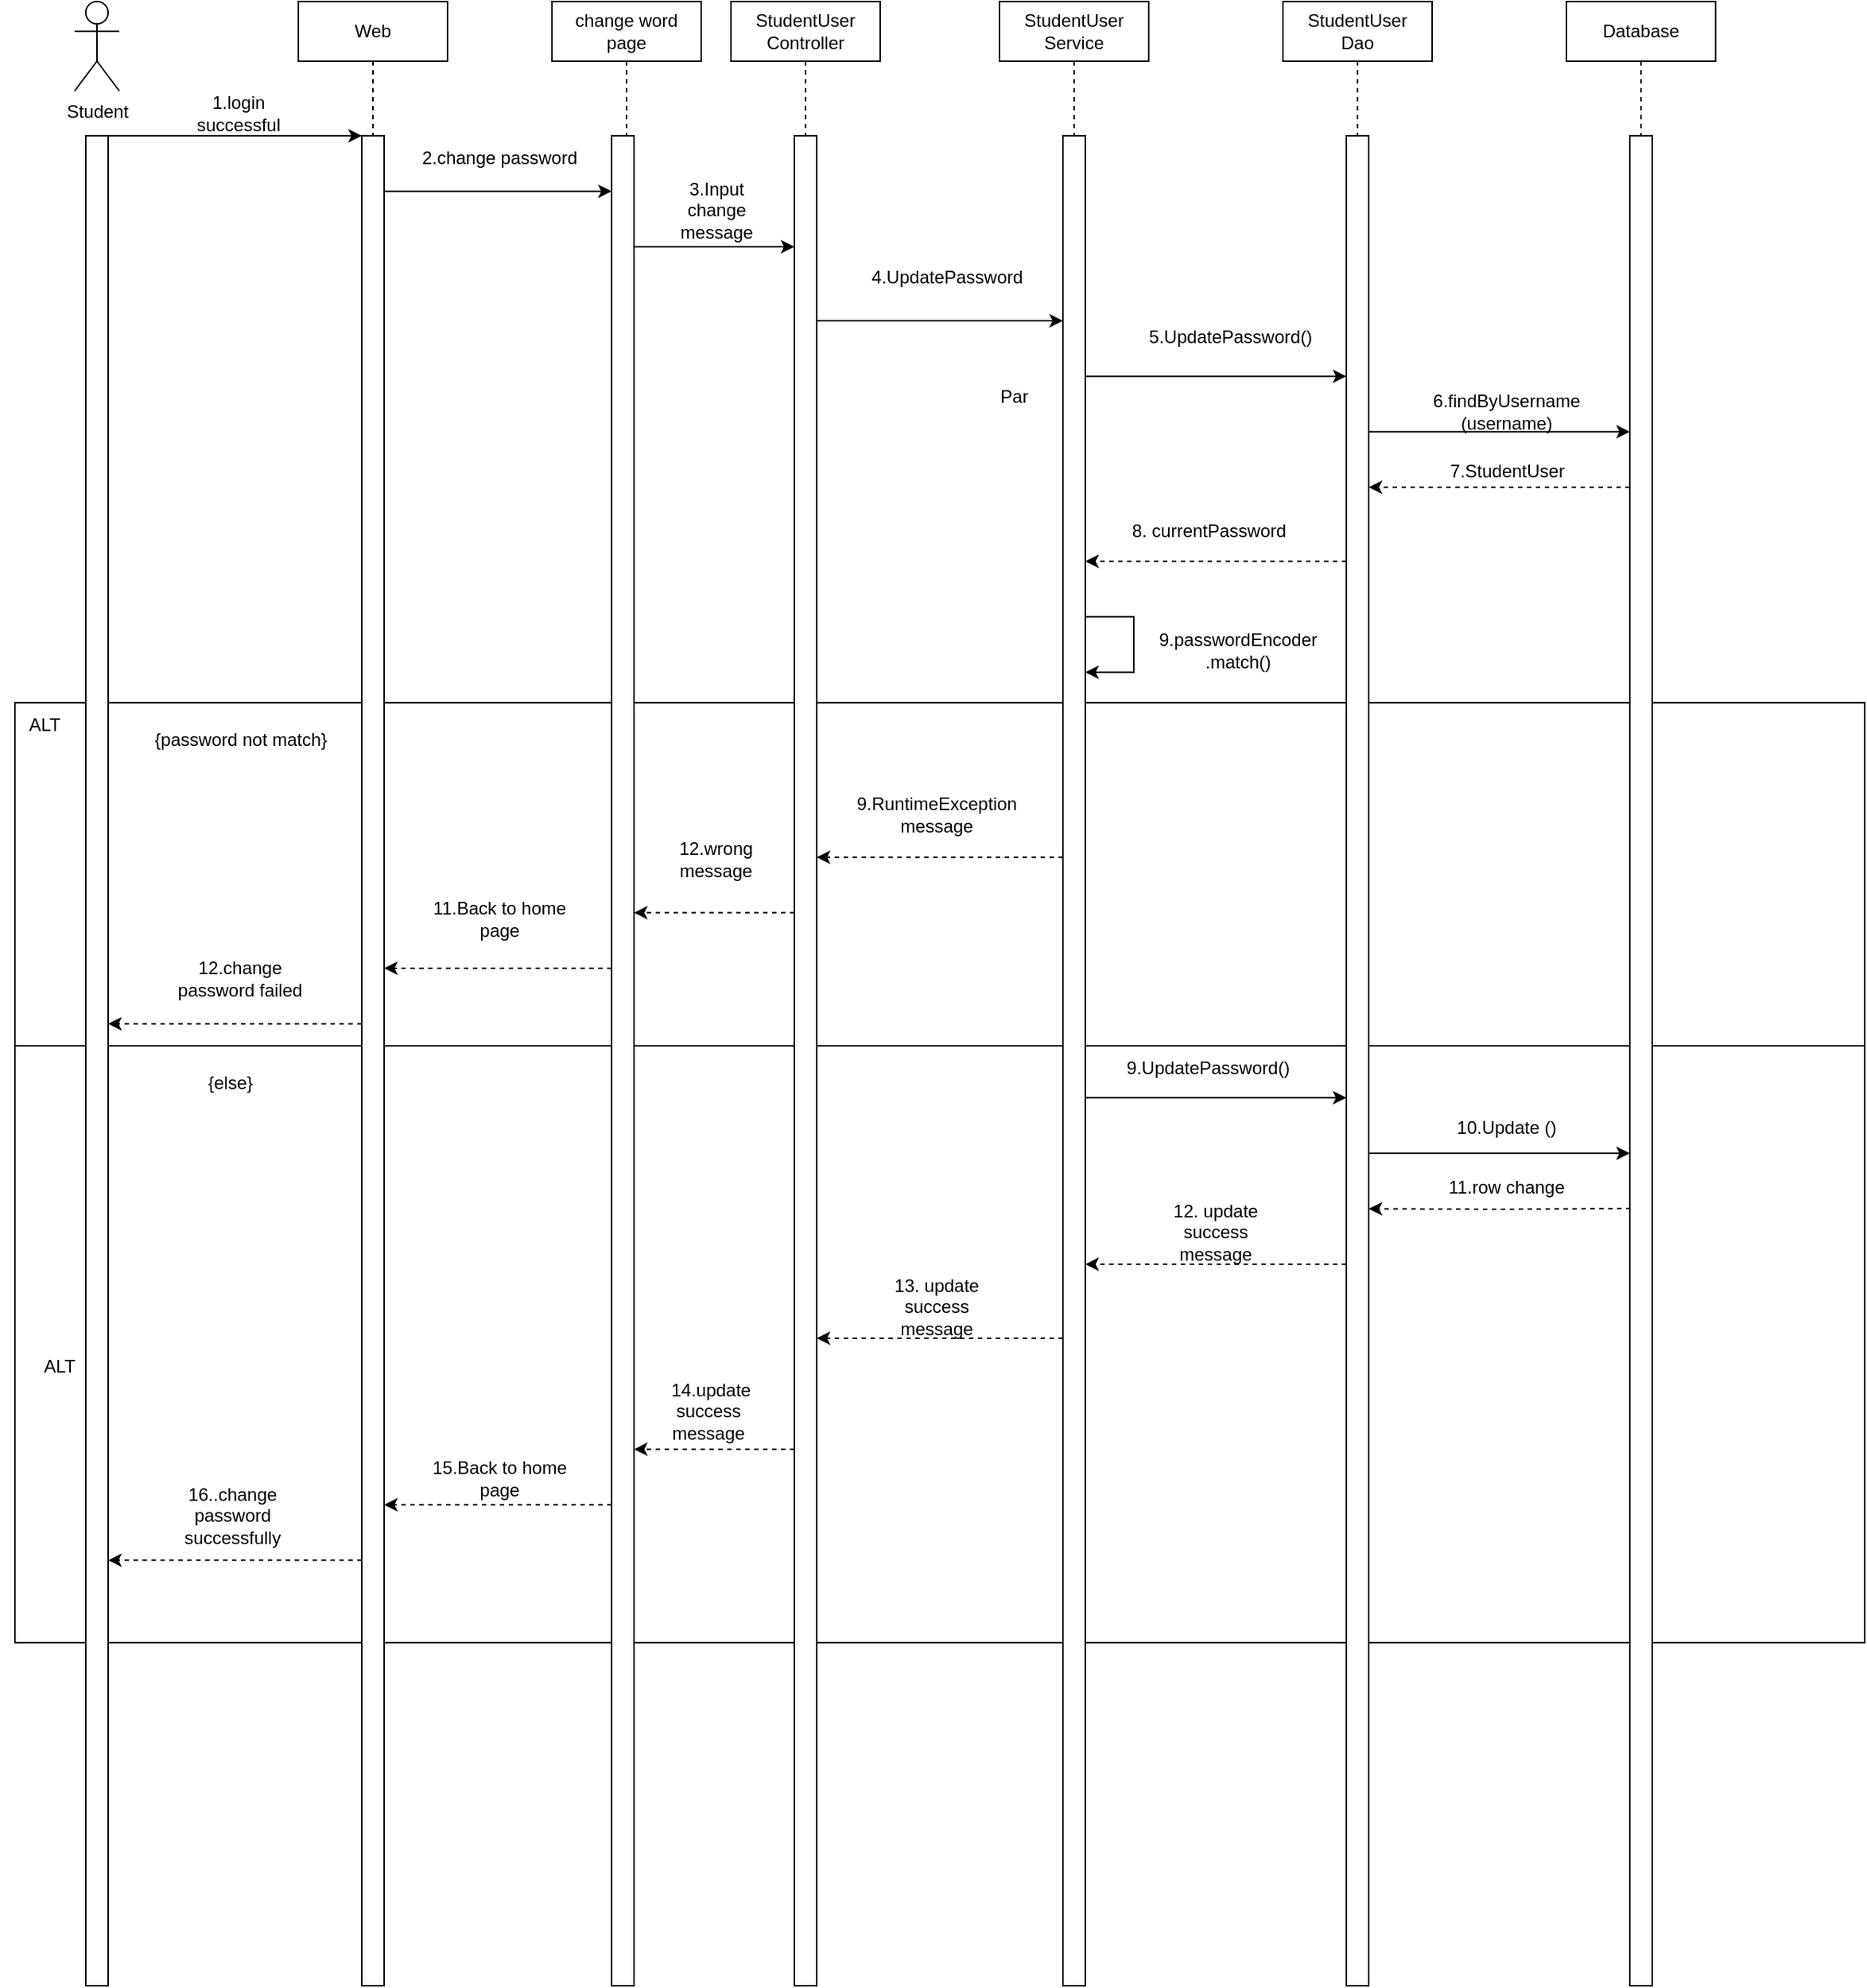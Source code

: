 <mxfile version="21.3.8" type="github">
  <diagram name="Page-1" id="2YBvvXClWsGukQMizWep">
    <mxGraphModel dx="2284" dy="715" grid="1" gridSize="10" guides="1" tooltips="1" connect="1" arrows="1" fold="1" page="1" pageScale="1" pageWidth="850" pageHeight="1100" math="0" shadow="0">
      <root>
        <mxCell id="0" />
        <mxCell id="1" parent="0" />
        <mxCell id="VWIVNXtLc2JzitBILpdr-26" value="" style="rounded=0;whiteSpace=wrap;html=1;" parent="1" vertex="1">
          <mxGeometry x="-440" y="740" width="1240" height="400" as="geometry" />
        </mxCell>
        <mxCell id="VWIVNXtLc2JzitBILpdr-18" value="" style="rounded=0;whiteSpace=wrap;html=1;" parent="1" vertex="1">
          <mxGeometry x="-440" y="510" width="1240" height="230" as="geometry" />
        </mxCell>
        <mxCell id="aM9ryv3xv72pqoxQDRHE-1" value="StudentUser&lt;br&gt;Controller" style="shape=umlLifeline;perimeter=lifelinePerimeter;whiteSpace=wrap;html=1;container=0;dropTarget=0;collapsible=0;recursiveResize=0;outlineConnect=0;portConstraint=eastwest;newEdgeStyle={&quot;edgeStyle&quot;:&quot;elbowEdgeStyle&quot;,&quot;elbow&quot;:&quot;vertical&quot;,&quot;curved&quot;:0,&quot;rounded&quot;:0};size=40;" parent="1" vertex="1">
          <mxGeometry x="40" y="40" width="100" height="550" as="geometry" />
        </mxCell>
        <mxCell id="aM9ryv3xv72pqoxQDRHE-5" value="StudentUser&lt;br&gt;Service" style="shape=umlLifeline;perimeter=lifelinePerimeter;whiteSpace=wrap;html=1;container=0;dropTarget=0;collapsible=0;recursiveResize=0;outlineConnect=0;portConstraint=eastwest;newEdgeStyle={&quot;edgeStyle&quot;:&quot;elbowEdgeStyle&quot;,&quot;elbow&quot;:&quot;vertical&quot;,&quot;curved&quot;:0,&quot;rounded&quot;:0};" parent="1" vertex="1">
          <mxGeometry x="220" y="40" width="100" height="540" as="geometry" />
        </mxCell>
        <mxCell id="Eow9V9qrAzXgovBorhqP-1" value="StudentUser&lt;br&gt;Dao" style="shape=umlLifeline;perimeter=lifelinePerimeter;whiteSpace=wrap;html=1;container=0;dropTarget=0;collapsible=0;recursiveResize=0;outlineConnect=0;portConstraint=eastwest;newEdgeStyle={&quot;edgeStyle&quot;:&quot;elbowEdgeStyle&quot;,&quot;elbow&quot;:&quot;vertical&quot;,&quot;curved&quot;:0,&quot;rounded&quot;:0};" parent="1" vertex="1">
          <mxGeometry x="410" y="40" width="100" height="870" as="geometry" />
        </mxCell>
        <mxCell id="Eow9V9qrAzXgovBorhqP-3" value="Database" style="shape=umlLifeline;perimeter=lifelinePerimeter;whiteSpace=wrap;html=1;container=0;dropTarget=0;collapsible=0;recursiveResize=0;outlineConnect=0;portConstraint=eastwest;newEdgeStyle={&quot;edgeStyle&quot;:&quot;elbowEdgeStyle&quot;,&quot;elbow&quot;:&quot;vertical&quot;,&quot;curved&quot;:0,&quot;rounded&quot;:0};" parent="1" vertex="1">
          <mxGeometry x="600" y="40" width="100" height="860" as="geometry" />
        </mxCell>
        <mxCell id="Eow9V9qrAzXgovBorhqP-5" value="Student" style="shape=umlActor;verticalLabelPosition=bottom;verticalAlign=top;html=1;outlineConnect=0;" parent="1" vertex="1">
          <mxGeometry x="-400" y="40" width="30" height="60" as="geometry" />
        </mxCell>
        <mxCell id="Eow9V9qrAzXgovBorhqP-17" value="1.login successful" style="text;html=1;strokeColor=none;fillColor=none;align=center;verticalAlign=middle;whiteSpace=wrap;rounded=0;" parent="1" vertex="1">
          <mxGeometry x="-320" y="100" width="60" height="30" as="geometry" />
        </mxCell>
        <mxCell id="Eow9V9qrAzXgovBorhqP-18" value="change word page" style="shape=umlLifeline;perimeter=lifelinePerimeter;whiteSpace=wrap;html=1;container=0;dropTarget=0;collapsible=0;recursiveResize=0;outlineConnect=0;portConstraint=eastwest;newEdgeStyle={&quot;edgeStyle&quot;:&quot;elbowEdgeStyle&quot;,&quot;elbow&quot;:&quot;vertical&quot;,&quot;curved&quot;:0,&quot;rounded&quot;:0};size=40;" parent="1" vertex="1">
          <mxGeometry x="-80" y="40" width="100" height="550" as="geometry" />
        </mxCell>
        <mxCell id="Eow9V9qrAzXgovBorhqP-19" value="Web" style="shape=umlLifeline;perimeter=lifelinePerimeter;whiteSpace=wrap;html=1;container=0;dropTarget=0;collapsible=0;recursiveResize=0;outlineConnect=0;portConstraint=eastwest;newEdgeStyle={&quot;edgeStyle&quot;:&quot;elbowEdgeStyle&quot;,&quot;elbow&quot;:&quot;vertical&quot;,&quot;curved&quot;:0,&quot;rounded&quot;:0};size=40;" parent="1" vertex="1">
          <mxGeometry x="-250" y="40" width="100" height="550" as="geometry" />
        </mxCell>
        <mxCell id="Eow9V9qrAzXgovBorhqP-30" value="2.change password" style="text;html=1;strokeColor=none;fillColor=none;align=center;verticalAlign=middle;whiteSpace=wrap;rounded=0;" parent="1" vertex="1">
          <mxGeometry x="-180" y="110" width="130" height="70" as="geometry" />
        </mxCell>
        <mxCell id="Eow9V9qrAzXgovBorhqP-49" value="3.Input&lt;br&gt;change&lt;br&gt;message" style="text;html=1;align=center;verticalAlign=middle;resizable=0;points=[];autosize=1;strokeColor=none;fillColor=none;" parent="1" vertex="1">
          <mxGeometry x="-5" y="150" width="70" height="60" as="geometry" />
        </mxCell>
        <mxCell id="Eow9V9qrAzXgovBorhqP-51" value="4.UpdatePassword" style="text;html=1;strokeColor=none;fillColor=none;align=center;verticalAlign=middle;whiteSpace=wrap;rounded=0;" parent="1" vertex="1">
          <mxGeometry x="120" y="210" width="130" height="30" as="geometry" />
        </mxCell>
        <mxCell id="Eow9V9qrAzXgovBorhqP-61" value="7.StudentUser" style="text;html=1;align=center;verticalAlign=middle;resizable=0;points=[];autosize=1;strokeColor=none;fillColor=none;" parent="1" vertex="1">
          <mxGeometry x="510" y="340" width="100" height="30" as="geometry" />
        </mxCell>
        <mxCell id="Eow9V9qrAzXgovBorhqP-79" value="&lt;span style=&quot;orphans: 2; text-align: center; text-indent: 0px; widows: 2; text-decoration-thickness: initial; text-decoration-style: initial; text-decoration-color: initial; float: none; display: inline !important;&quot;&gt;9.RuntimeException&lt;/span&gt;&lt;br style=&quot;border-color: rgb(0, 0, 0); orphans: 2; text-align: center; text-indent: 0px; widows: 2; text-decoration-thickness: initial; text-decoration-style: initial; text-decoration-color: initial;&quot;&gt;&lt;span style=&quot;orphans: 2; text-align: center; text-indent: 0px; widows: 2; text-decoration-thickness: initial; text-decoration-style: initial; text-decoration-color: initial; float: none; display: inline !important;&quot;&gt;message&lt;/span&gt;" style="text;html=1;strokeColor=none;fillColor=none;align=center;verticalAlign=middle;whiteSpace=wrap;rounded=0;" parent="1" vertex="1">
          <mxGeometry x="147.5" y="570" width="60" height="30" as="geometry" />
        </mxCell>
        <mxCell id="Eow9V9qrAzXgovBorhqP-81" value="11.Back to home page" style="text;html=1;strokeColor=none;fillColor=none;align=center;verticalAlign=middle;whiteSpace=wrap;rounded=0;" parent="1" vertex="1">
          <mxGeometry x="-170" y="640" width="110" height="30" as="geometry" />
        </mxCell>
        <mxCell id="Eow9V9qrAzXgovBorhqP-108" style="edgeStyle=orthogonalEdgeStyle;rounded=0;orthogonalLoop=1;jettySize=auto;html=1;exitX=1;exitY=0.03;exitDx=0;exitDy=0;exitPerimeter=0;entryX=0;entryY=0.03;entryDx=0;entryDy=0;entryPerimeter=0;" parent="1" source="Eow9V9qrAzXgovBorhqP-92" target="Eow9V9qrAzXgovBorhqP-93" edge="1">
          <mxGeometry relative="1" as="geometry" />
        </mxCell>
        <mxCell id="VWIVNXtLc2JzitBILpdr-39" style="edgeStyle=orthogonalEdgeStyle;rounded=0;orthogonalLoop=1;jettySize=auto;html=1;exitX=0;exitY=0.77;exitDx=0;exitDy=0;exitPerimeter=0;entryX=1;entryY=0.77;entryDx=0;entryDy=0;entryPerimeter=0;dashed=1;" parent="1" source="Eow9V9qrAzXgovBorhqP-92" target="Eow9V9qrAzXgovBorhqP-98" edge="1">
          <mxGeometry relative="1" as="geometry" />
        </mxCell>
        <mxCell id="vDmHu0oKjdfktITi1YO7-8" style="edgeStyle=orthogonalEdgeStyle;rounded=0;orthogonalLoop=1;jettySize=auto;html=1;exitX=0;exitY=0.48;exitDx=0;exitDy=0;exitPerimeter=0;entryX=1;entryY=0.48;entryDx=0;entryDy=0;entryPerimeter=0;dashed=1;" parent="1" source="Eow9V9qrAzXgovBorhqP-92" target="Eow9V9qrAzXgovBorhqP-98" edge="1">
          <mxGeometry relative="1" as="geometry" />
        </mxCell>
        <mxCell id="Eow9V9qrAzXgovBorhqP-92" value="" style="rounded=0;whiteSpace=wrap;html=1;points=[[0,0,0,0,0],[0,0.03,0,0,0],[0,0.06,0,0,0],[0,0.1,0,0,0],[0,0.13,0,0,0],[0,0.16,0,0,0],[0,0.19,0,0,0],[0,0.23,0,0,0],[0,0.25,0,0,0],[0,0.26,0,0,0],[0,0.29,0,0,0],[0,0.32,0,0,0],[0,0.35,0,0,0],[0,0.39,0,0,0],[0,0.42,0,0,0],[0,0.45,0,0,0],[0,0.48,0,0,0],[0,0.5,0,0,0],[0,0.52,0,0,0],[0,0.55,0,0,0],[0,0.58,0,0,0],[0,0.61,0,0,0],[0,0.65,0,0,0],[0,0.68,0,0,0],[0,0.71,0,0,0],[0,0.74,0,0,0],[0,0.75,0,0,0],[0,0.77,0,0,0],[0,0.81,0,0,0],[0,0.84,0,0,0],[0,0.87,0,0,0],[0,0.9,0,0,0],[0,0.94,0,0,0],[0,0.97,0,0,0],[0,1,0,0,0],[0.25,0,0,0,0],[0.25,1,0,0,0],[0.5,0,0,0,0],[0.5,1,0,0,0],[0.75,0,0,0,0],[0.75,1,0,0,0],[1,0,0,0,0],[1,0.03,0,0,0],[1,0.06,0,0,0],[1,0.1,0,0,0],[1,0.13,0,0,0],[1,0.16,0,0,0],[1,0.19,0,0,0],[1,0.23,0,0,0],[1,0.25,0,0,0],[1,0.26,0,0,0],[1,0.29,0,0,0],[1,0.32,0,0,0],[1,0.35,0,0,0],[1,0.39,0,0,0],[1,0.42,0,0,0],[1,0.45,0,0,0],[1,0.48,0,0,0],[1,0.5,0,0,0],[1,0.52,0,0,0],[1,0.55,0,0,0],[1,0.58,0,0,0],[1,0.61,0,0,0],[1,0.65,0,0,0],[1,0.68,0,0,0],[1,0.71,0,0,0],[1,0.74,0,0,0],[1,0.75,0,0,0],[1,0.77,0,0,0],[1,0.81,0,0,0],[1,0.84,0,0,0],[1,0.87,0,0,0],[1,0.9,0,0,0],[1,0.94,0,0,0],[1,0.97,0,0,0],[1,1,0,0,0]];" parent="1" vertex="1">
          <mxGeometry x="-207.5" y="130" width="15" height="1240" as="geometry" />
        </mxCell>
        <mxCell id="Eow9V9qrAzXgovBorhqP-109" style="edgeStyle=orthogonalEdgeStyle;rounded=0;orthogonalLoop=1;jettySize=auto;html=1;exitX=1;exitY=0.06;exitDx=0;exitDy=0;exitPerimeter=0;entryX=0;entryY=0.06;entryDx=0;entryDy=0;entryPerimeter=0;" parent="1" source="Eow9V9qrAzXgovBorhqP-93" target="Eow9V9qrAzXgovBorhqP-99" edge="1">
          <mxGeometry relative="1" as="geometry" />
        </mxCell>
        <mxCell id="Eow9V9qrAzXgovBorhqP-98" value="" style="rounded=0;whiteSpace=wrap;html=1;points=[[0,0,0,0,0],[0,0.03,0,0,0],[0,0.06,0,0,0],[0,0.1,0,0,0],[0,0.13,0,0,0],[0,0.16,0,0,0],[0,0.19,0,0,0],[0,0.23,0,0,0],[0,0.25,0,0,0],[0,0.26,0,0,0],[0,0.29,0,0,0],[0,0.32,0,0,0],[0,0.35,0,0,0],[0,0.39,0,0,0],[0,0.42,0,0,0],[0,0.45,0,0,0],[0,0.48,0,0,0],[0,0.5,0,0,0],[0,0.52,0,0,0],[0,0.55,0,0,0],[0,0.58,0,0,0],[0,0.61,0,0,0],[0,0.65,0,0,0],[0,0.68,0,0,0],[0,0.71,0,0,0],[0,0.74,0,0,0],[0,0.75,0,0,0],[0,0.77,0,0,0],[0,0.81,0,0,0],[0,0.84,0,0,0],[0,0.87,0,0,0],[0,0.9,0,0,0],[0,0.94,0,0,0],[0,0.97,0,0,0],[0,1,0,0,0],[0.25,0,0,0,0],[0.25,1,0,0,0],[0.5,0,0,0,0],[0.5,1,0,0,0],[0.75,0,0,0,0],[0.75,1,0,0,0],[1,0,0,0,0],[1,0.03,0,0,0],[1,0.06,0,0,0],[1,0.1,0,0,0],[1,0.13,0,0,0],[1,0.16,0,0,0],[1,0.19,0,0,0],[1,0.23,0,0,0],[1,0.25,0,0,0],[1,0.26,0,0,0],[1,0.29,0,0,0],[1,0.32,0,0,0],[1,0.35,0,0,0],[1,0.39,0,0,0],[1,0.42,0,0,0],[1,0.45,0,0,0],[1,0.48,0,0,0],[1,0.5,0,0,0],[1,0.52,0,0,0],[1,0.55,0,0,0],[1,0.58,0,0,0],[1,0.61,0,0,0],[1,0.65,0,0,0],[1,0.68,0,0,0],[1,0.71,0,0,0],[1,0.74,0,0,0],[1,0.75,0,0,0],[1,0.77,0,0,0],[1,0.81,0,0,0],[1,0.84,0,0,0],[1,0.87,0,0,0],[1,0.9,0,0,0],[1,0.94,0,0,0],[1,0.97,0,0,0],[1,1,0,0,0]];" parent="1" vertex="1">
          <mxGeometry x="-392.5" y="130" width="15" height="1240" as="geometry" />
        </mxCell>
        <mxCell id="VWIVNXtLc2JzitBILpdr-38" style="edgeStyle=orthogonalEdgeStyle;rounded=0;orthogonalLoop=1;jettySize=auto;html=1;exitX=0;exitY=0.74;exitDx=0;exitDy=0;exitPerimeter=0;entryX=1;entryY=0.74;entryDx=0;entryDy=0;entryPerimeter=0;dashed=1;" parent="1" source="Eow9V9qrAzXgovBorhqP-93" target="Eow9V9qrAzXgovBorhqP-92" edge="1">
          <mxGeometry relative="1" as="geometry" />
        </mxCell>
        <mxCell id="vDmHu0oKjdfktITi1YO7-7" style="edgeStyle=orthogonalEdgeStyle;rounded=0;orthogonalLoop=1;jettySize=auto;html=1;exitX=0;exitY=0.45;exitDx=0;exitDy=0;exitPerimeter=0;entryX=1;entryY=0.45;entryDx=0;entryDy=0;entryPerimeter=0;dashed=1;" parent="1" source="Eow9V9qrAzXgovBorhqP-93" target="Eow9V9qrAzXgovBorhqP-92" edge="1">
          <mxGeometry relative="1" as="geometry" />
        </mxCell>
        <mxCell id="Eow9V9qrAzXgovBorhqP-93" value="" style="rounded=0;whiteSpace=wrap;html=1;points=[[0,0,0,0,0],[0,0.03,0,0,0],[0,0.06,0,0,0],[0,0.1,0,0,0],[0,0.13,0,0,0],[0,0.16,0,0,0],[0,0.19,0,0,0],[0,0.23,0,0,0],[0,0.25,0,0,0],[0,0.26,0,0,0],[0,0.29,0,0,0],[0,0.32,0,0,0],[0,0.35,0,0,0],[0,0.39,0,0,0],[0,0.42,0,0,0],[0,0.45,0,0,0],[0,0.48,0,0,0],[0,0.5,0,0,0],[0,0.52,0,0,0],[0,0.55,0,0,0],[0,0.58,0,0,0],[0,0.61,0,0,0],[0,0.65,0,0,0],[0,0.68,0,0,0],[0,0.71,0,0,0],[0,0.74,0,0,0],[0,0.75,0,0,0],[0,0.77,0,0,0],[0,0.81,0,0,0],[0,0.84,0,0,0],[0,0.87,0,0,0],[0,0.9,0,0,0],[0,0.94,0,0,0],[0,0.97,0,0,0],[0,1,0,0,0],[0.25,0,0,0,0],[0.25,1,0,0,0],[0.5,0,0,0,0],[0.5,1,0,0,0],[0.75,0,0,0,0],[0.75,1,0,0,0],[1,0,0,0,0],[1,0.03,0,0,0],[1,0.06,0,0,0],[1,0.1,0,0,0],[1,0.13,0,0,0],[1,0.16,0,0,0],[1,0.19,0,0,0],[1,0.23,0,0,0],[1,0.25,0,0,0],[1,0.26,0,0,0],[1,0.29,0,0,0],[1,0.32,0,0,0],[1,0.35,0,0,0],[1,0.39,0,0,0],[1,0.42,0,0,0],[1,0.45,0,0,0],[1,0.48,0,0,0],[1,0.5,0,0,0],[1,0.52,0,0,0],[1,0.55,0,0,0],[1,0.58,0,0,0],[1,0.61,0,0,0],[1,0.65,0,0,0],[1,0.68,0,0,0],[1,0.71,0,0,0],[1,0.74,0,0,0],[1,0.75,0,0,0],[1,0.77,0,0,0],[1,0.81,0,0,0],[1,0.84,0,0,0],[1,0.87,0,0,0],[1,0.9,0,0,0],[1,0.94,0,0,0],[1,0.97,0,0,0],[1,1,0,0,0]];" parent="1" vertex="1">
          <mxGeometry x="-40" y="130" width="15" height="1240" as="geometry" />
        </mxCell>
        <mxCell id="Eow9V9qrAzXgovBorhqP-107" style="edgeStyle=orthogonalEdgeStyle;rounded=0;orthogonalLoop=1;jettySize=auto;html=1;exitX=1;exitY=0;exitDx=0;exitDy=0;entryX=0;entryY=0;entryDx=0;entryDy=0;entryPerimeter=0;" parent="1" source="Eow9V9qrAzXgovBorhqP-98" target="Eow9V9qrAzXgovBorhqP-92" edge="1">
          <mxGeometry relative="1" as="geometry">
            <Array as="points">
              <mxPoint x="-230" y="130" />
              <mxPoint x="-230" y="130" />
            </Array>
          </mxGeometry>
        </mxCell>
        <mxCell id="Eow9V9qrAzXgovBorhqP-110" style="edgeStyle=orthogonalEdgeStyle;rounded=0;orthogonalLoop=1;jettySize=auto;html=1;exitX=1;exitY=0.1;exitDx=0;exitDy=0;exitPerimeter=0;entryX=0;entryY=0.1;entryDx=0;entryDy=0;entryPerimeter=0;" parent="1" source="Eow9V9qrAzXgovBorhqP-99" target="Eow9V9qrAzXgovBorhqP-100" edge="1">
          <mxGeometry relative="1" as="geometry" />
        </mxCell>
        <mxCell id="VWIVNXtLc2JzitBILpdr-37" style="edgeStyle=orthogonalEdgeStyle;rounded=0;orthogonalLoop=1;jettySize=auto;html=1;exitX=0;exitY=0.71;exitDx=0;exitDy=0;exitPerimeter=0;entryX=1;entryY=0.71;entryDx=0;entryDy=0;entryPerimeter=0;dashed=1;" parent="1" source="Eow9V9qrAzXgovBorhqP-99" target="Eow9V9qrAzXgovBorhqP-93" edge="1">
          <mxGeometry relative="1" as="geometry" />
        </mxCell>
        <mxCell id="vDmHu0oKjdfktITi1YO7-6" style="edgeStyle=orthogonalEdgeStyle;rounded=0;orthogonalLoop=1;jettySize=auto;html=1;exitX=0;exitY=0.42;exitDx=0;exitDy=0;exitPerimeter=0;entryX=1;entryY=0.42;entryDx=0;entryDy=0;entryPerimeter=0;dashed=1;" parent="1" source="Eow9V9qrAzXgovBorhqP-99" target="Eow9V9qrAzXgovBorhqP-93" edge="1">
          <mxGeometry relative="1" as="geometry" />
        </mxCell>
        <mxCell id="Eow9V9qrAzXgovBorhqP-99" value="" style="rounded=0;whiteSpace=wrap;html=1;points=[[0,0,0,0,0],[0,0.03,0,0,0],[0,0.06,0,0,0],[0,0.1,0,0,0],[0,0.13,0,0,0],[0,0.16,0,0,0],[0,0.19,0,0,0],[0,0.23,0,0,0],[0,0.25,0,0,0],[0,0.26,0,0,0],[0,0.29,0,0,0],[0,0.32,0,0,0],[0,0.35,0,0,0],[0,0.39,0,0,0],[0,0.42,0,0,0],[0,0.45,0,0,0],[0,0.48,0,0,0],[0,0.5,0,0,0],[0,0.52,0,0,0],[0,0.55,0,0,0],[0,0.58,0,0,0],[0,0.61,0,0,0],[0,0.65,0,0,0],[0,0.68,0,0,0],[0,0.71,0,0,0],[0,0.74,0,0,0],[0,0.75,0,0,0],[0,0.77,0,0,0],[0,0.81,0,0,0],[0,0.84,0,0,0],[0,0.87,0,0,0],[0,0.9,0,0,0],[0,0.94,0,0,0],[0,0.97,0,0,0],[0,1,0,0,0],[0.25,0,0,0,0],[0.25,1,0,0,0],[0.5,0,0,0,0],[0.5,1,0,0,0],[0.75,0,0,0,0],[0.75,1,0,0,0],[1,0,0,0,0],[1,0.03,0,0,0],[1,0.06,0,0,0],[1,0.1,0,0,0],[1,0.13,0,0,0],[1,0.16,0,0,0],[1,0.19,0,0,0],[1,0.23,0,0,0],[1,0.25,0,0,0],[1,0.26,0,0,0],[1,0.29,0,0,0],[1,0.32,0,0,0],[1,0.35,0,0,0],[1,0.39,0,0,0],[1,0.42,0,0,0],[1,0.45,0,0,0],[1,0.48,0,0,0],[1,0.5,0,0,0],[1,0.52,0,0,0],[1,0.55,0,0,0],[1,0.58,0,0,0],[1,0.61,0,0,0],[1,0.65,0,0,0],[1,0.68,0,0,0],[1,0.71,0,0,0],[1,0.74,0,0,0],[1,0.75,0,0,0],[1,0.77,0,0,0],[1,0.81,0,0,0],[1,0.84,0,0,0],[1,0.87,0,0,0],[1,0.9,0,0,0],[1,0.94,0,0,0],[1,0.97,0,0,0],[1,1,0,0,0]];" parent="1" vertex="1">
          <mxGeometry x="82.5" y="130" width="15" height="1240" as="geometry" />
        </mxCell>
        <mxCell id="vDmHu0oKjdfktITi1YO7-4" style="edgeStyle=orthogonalEdgeStyle;rounded=0;orthogonalLoop=1;jettySize=auto;html=1;exitX=0;exitY=0.39;exitDx=0;exitDy=0;exitPerimeter=0;entryX=1;entryY=0.39;entryDx=0;entryDy=0;entryPerimeter=0;dashed=1;" parent="1" source="Eow9V9qrAzXgovBorhqP-100" target="Eow9V9qrAzXgovBorhqP-99" edge="1">
          <mxGeometry relative="1" as="geometry" />
        </mxCell>
        <mxCell id="vDmHu0oKjdfktITi1YO7-10" style="edgeStyle=orthogonalEdgeStyle;rounded=0;orthogonalLoop=1;jettySize=auto;html=1;exitX=1;exitY=0.52;exitDx=0;exitDy=0;exitPerimeter=0;entryX=0;entryY=0.52;entryDx=0;entryDy=0;entryPerimeter=0;" parent="1" source="Eow9V9qrAzXgovBorhqP-100" target="Eow9V9qrAzXgovBorhqP-101" edge="1">
          <mxGeometry relative="1" as="geometry" />
        </mxCell>
        <mxCell id="vDmHu0oKjdfktITi1YO7-15" style="edgeStyle=orthogonalEdgeStyle;rounded=0;orthogonalLoop=1;jettySize=auto;html=1;exitX=1;exitY=0.13;exitDx=0;exitDy=0;exitPerimeter=0;entryX=0;entryY=0.13;entryDx=0;entryDy=0;entryPerimeter=0;" parent="1" source="Eow9V9qrAzXgovBorhqP-100" target="Eow9V9qrAzXgovBorhqP-101" edge="1">
          <mxGeometry relative="1" as="geometry" />
        </mxCell>
        <mxCell id="vDmHu0oKjdfktITi1YO7-20" style="edgeStyle=orthogonalEdgeStyle;rounded=0;orthogonalLoop=1;jettySize=auto;html=1;exitX=0;exitY=0.65;exitDx=0;exitDy=0;exitPerimeter=0;entryX=1;entryY=0.65;entryDx=0;entryDy=0;entryPerimeter=0;dashed=1;" parent="1" source="Eow9V9qrAzXgovBorhqP-100" target="Eow9V9qrAzXgovBorhqP-99" edge="1">
          <mxGeometry relative="1" as="geometry" />
        </mxCell>
        <mxCell id="Eow9V9qrAzXgovBorhqP-100" value="" style="rounded=0;whiteSpace=wrap;html=1;points=[[0,0,0,0,0],[0,0.03,0,0,0],[0,0.06,0,0,0],[0,0.1,0,0,0],[0,0.13,0,0,0],[0,0.16,0,0,0],[0,0.19,0,0,0],[0,0.23,0,0,0],[0,0.25,0,0,0],[0,0.26,0,0,0],[0,0.29,0,0,0],[0,0.32,0,0,0],[0,0.35,0,0,0],[0,0.39,0,0,0],[0,0.42,0,0,0],[0,0.45,0,0,0],[0,0.48,0,0,0],[0,0.5,0,0,0],[0,0.52,0,0,0],[0,0.55,0,0,0],[0,0.58,0,0,0],[0,0.61,0,0,0],[0,0.65,0,0,0],[0,0.68,0,0,0],[0,0.71,0,0,0],[0,0.74,0,0,0],[0,0.75,0,0,0],[0,0.77,0,0,0],[0,0.81,0,0,0],[0,0.84,0,0,0],[0,0.87,0,0,0],[0,0.9,0,0,0],[0,0.94,0,0,0],[0,0.97,0,0,0],[0,1,0,0,0],[0.25,0,0,0,0],[0.25,1,0,0,0],[0.5,0,0,0,0],[0.5,1,0,0,0],[0.75,0,0,0,0],[0.75,1,0,0,0],[1,0,0,0,0],[1,0.03,0,0,0],[1,0.06,0,0,0],[1,0.1,0,0,0],[1,0.13,0,0,0],[1,0.16,0,0,0],[1,0.19,0,0,0],[1,0.23,0,0,0],[1,0.25,0,0,0],[1,0.26,0,0,0],[1,0.29,0,0,0],[1,0.32,0,0,0],[1,0.35,0,0,0],[1,0.39,0,0,0],[1,0.42,0,0,0],[1,0.45,0,0,0],[1,0.48,0,0,0],[1,0.5,0,0,0],[1,0.52,0,0,0],[1,0.55,0,0,0],[1,0.58,0,0,0],[1,0.61,0,0,0],[1,0.65,0,0,0],[1,0.68,0,0,0],[1,0.71,0,0,0],[1,0.74,0,0,0],[1,0.75,0,0,0],[1,0.77,0,0,0],[1,0.81,0,0,0],[1,0.84,0,0,0],[1,0.87,0,0,0],[1,0.9,0,0,0],[1,0.94,0,0,0],[1,0.97,0,0,0],[1,1,0,0,0]];" parent="1" vertex="1">
          <mxGeometry x="262.5" y="130" width="15" height="1240" as="geometry" />
        </mxCell>
        <mxCell id="VWIVNXtLc2JzitBILpdr-11" style="edgeStyle=orthogonalEdgeStyle;rounded=0;orthogonalLoop=1;jettySize=auto;html=1;exitX=1;exitY=0.16;exitDx=0;exitDy=0;exitPerimeter=0;entryX=0;entryY=0.16;entryDx=0;entryDy=0;entryPerimeter=0;" parent="1" source="Eow9V9qrAzXgovBorhqP-101" target="Eow9V9qrAzXgovBorhqP-102" edge="1">
          <mxGeometry relative="1" as="geometry" />
        </mxCell>
        <mxCell id="VWIVNXtLc2JzitBILpdr-14" style="edgeStyle=orthogonalEdgeStyle;rounded=0;orthogonalLoop=1;jettySize=auto;html=1;exitX=0;exitY=0.23;exitDx=0;exitDy=0;exitPerimeter=0;entryX=1;entryY=0.23;entryDx=0;entryDy=0;entryPerimeter=0;dashed=1;" parent="1" source="Eow9V9qrAzXgovBorhqP-101" target="Eow9V9qrAzXgovBorhqP-100" edge="1">
          <mxGeometry relative="1" as="geometry" />
        </mxCell>
        <mxCell id="vDmHu0oKjdfktITi1YO7-13" style="edgeStyle=orthogonalEdgeStyle;rounded=0;orthogonalLoop=1;jettySize=auto;html=1;exitX=1;exitY=0.55;exitDx=0;exitDy=0;exitPerimeter=0;entryX=0;entryY=0.55;entryDx=0;entryDy=0;entryPerimeter=0;" parent="1" source="Eow9V9qrAzXgovBorhqP-101" target="Eow9V9qrAzXgovBorhqP-102" edge="1">
          <mxGeometry relative="1" as="geometry" />
        </mxCell>
        <mxCell id="vDmHu0oKjdfktITi1YO7-19" style="edgeStyle=orthogonalEdgeStyle;rounded=0;orthogonalLoop=1;jettySize=auto;html=1;exitX=0;exitY=0.61;exitDx=0;exitDy=0;exitPerimeter=0;entryX=1;entryY=0.61;entryDx=0;entryDy=0;entryPerimeter=0;dashed=1;" parent="1" source="Eow9V9qrAzXgovBorhqP-101" target="Eow9V9qrAzXgovBorhqP-100" edge="1">
          <mxGeometry relative="1" as="geometry" />
        </mxCell>
        <mxCell id="Eow9V9qrAzXgovBorhqP-101" value="" style="rounded=0;whiteSpace=wrap;html=1;points=[[0,0,0,0,0],[0,0.03,0,0,0],[0,0.06,0,0,0],[0,0.1,0,0,0],[0,0.13,0,0,0],[0,0.16,0,0,0],[0,0.19,0,0,0],[0,0.23,0,0,0],[0,0.25,0,0,0],[0,0.26,0,0,0],[0,0.29,0,0,0],[0,0.32,0,0,0],[0,0.35,0,0,0],[0,0.39,0,0,0],[0,0.42,0,0,0],[0,0.45,0,0,0],[0,0.48,0,0,0],[0,0.5,0,0,0],[0,0.52,0,0,0],[0,0.55,0,0,0],[0,0.58,0,0,0],[0,0.61,0,0,0],[0,0.65,0,0,0],[0,0.68,0,0,0],[0,0.71,0,0,0],[0,0.74,0,0,0],[0,0.75,0,0,0],[0,0.77,0,0,0],[0,0.81,0,0,0],[0,0.84,0,0,0],[0,0.87,0,0,0],[0,0.9,0,0,0],[0,0.94,0,0,0],[0,0.97,0,0,0],[0,1,0,0,0],[0.25,0,0,0,0],[0.25,1,0,0,0],[0.5,0,0,0,0],[0.5,1,0,0,0],[0.75,0,0,0,0],[0.75,1,0,0,0],[1,0,0,0,0],[1,0.03,0,0,0],[1,0.06,0,0,0],[1,0.1,0,0,0],[1,0.13,0,0,0],[1,0.16,0,0,0],[1,0.19,0,0,0],[1,0.23,0,0,0],[1,0.25,0,0,0],[1,0.26,0,0,0],[1,0.29,0,0,0],[1,0.32,0,0,0],[1,0.35,0,0,0],[1,0.39,0,0,0],[1,0.42,0,0,0],[1,0.45,0,0,0],[1,0.48,0,0,0],[1,0.5,0,0,0],[1,0.52,0,0,0],[1,0.55,0,0,0],[1,0.58,0,0,0],[1,0.61,0,0,0],[1,0.65,0,0,0],[1,0.68,0,0,0],[1,0.71,0,0,0],[1,0.74,0,0,0],[1,0.75,0,0,0],[1,0.77,0,0,0],[1,0.81,0,0,0],[1,0.84,0,0,0],[1,0.87,0,0,0],[1,0.9,0,0,0],[1,0.94,0,0,0],[1,0.97,0,0,0],[1,1,0,0,0]];" parent="1" vertex="1">
          <mxGeometry x="452.5" y="130" width="15" height="1240" as="geometry" />
        </mxCell>
        <mxCell id="VWIVNXtLc2JzitBILpdr-13" style="edgeStyle=orthogonalEdgeStyle;rounded=0;orthogonalLoop=1;jettySize=auto;html=1;exitX=0;exitY=0.19;exitDx=0;exitDy=0;exitPerimeter=0;entryX=1;entryY=0.19;entryDx=0;entryDy=0;entryPerimeter=0;dashed=1;" parent="1" source="Eow9V9qrAzXgovBorhqP-102" target="Eow9V9qrAzXgovBorhqP-101" edge="1">
          <mxGeometry relative="1" as="geometry" />
        </mxCell>
        <mxCell id="vDmHu0oKjdfktITi1YO7-17" style="edgeStyle=orthogonalEdgeStyle;rounded=0;orthogonalLoop=1;jettySize=auto;html=1;entryX=1;entryY=0.58;entryDx=0;entryDy=0;entryPerimeter=0;dashed=1;" parent="1" target="Eow9V9qrAzXgovBorhqP-101" edge="1">
          <mxGeometry relative="1" as="geometry">
            <mxPoint x="643" y="849" as="sourcePoint" />
          </mxGeometry>
        </mxCell>
        <mxCell id="Eow9V9qrAzXgovBorhqP-102" value="" style="rounded=0;whiteSpace=wrap;html=1;points=[[0,0,0,0,0],[0,0.03,0,0,0],[0,0.06,0,0,0],[0,0.1,0,0,0],[0,0.13,0,0,0],[0,0.16,0,0,0],[0,0.19,0,0,0],[0,0.23,0,0,0],[0,0.25,0,0,0],[0,0.26,0,0,0],[0,0.29,0,0,0],[0,0.32,0,0,0],[0,0.35,0,0,0],[0,0.39,0,0,0],[0,0.42,0,0,0],[0,0.45,0,0,0],[0,0.48,0,0,0],[0,0.5,0,0,0],[0,0.52,0,0,0],[0,0.55,0,0,0],[0,0.58,0,0,0],[0,0.61,0,0,0],[0,0.65,0,0,0],[0,0.68,0,0,0],[0,0.71,0,0,0],[0,0.74,0,0,0],[0,0.75,0,0,0],[0,0.77,0,0,0],[0,0.81,0,0,0],[0,0.84,0,0,0],[0,0.87,0,0,0],[0,0.9,0,0,0],[0,0.94,0,0,0],[0,0.97,0,0,0],[0,1,0,0,0],[0.25,0,0,0,0],[0.25,1,0,0,0],[0.5,0,0,0,0],[0.5,1,0,0,0],[0.75,0,0,0,0],[0.75,1,0,0,0],[1,0,0,0,0],[1,0.03,0,0,0],[1,0.06,0,0,0],[1,0.1,0,0,0],[1,0.13,0,0,0],[1,0.16,0,0,0],[1,0.19,0,0,0],[1,0.23,0,0,0],[1,0.25,0,0,0],[1,0.26,0,0,0],[1,0.29,0,0,0],[1,0.32,0,0,0],[1,0.35,0,0,0],[1,0.39,0,0,0],[1,0.42,0,0,0],[1,0.45,0,0,0],[1,0.48,0,0,0],[1,0.5,0,0,0],[1,0.52,0,0,0],[1,0.55,0,0,0],[1,0.58,0,0,0],[1,0.61,0,0,0],[1,0.65,0,0,0],[1,0.68,0,0,0],[1,0.71,0,0,0],[1,0.74,0,0,0],[1,0.75,0,0,0],[1,0.77,0,0,0],[1,0.81,0,0,0],[1,0.84,0,0,0],[1,0.87,0,0,0],[1,0.9,0,0,0],[1,0.94,0,0,0],[1,0.97,0,0,0],[1,1,0,0,0]];" parent="1" vertex="1">
          <mxGeometry x="642.5" y="130" width="15" height="1240" as="geometry" />
        </mxCell>
        <mxCell id="Eow9V9qrAzXgovBorhqP-121" value="Par" style="text;html=1;strokeColor=none;fillColor=none;align=center;verticalAlign=middle;whiteSpace=wrap;rounded=0;" parent="1" vertex="1">
          <mxGeometry x="200" y="290" width="60" height="30" as="geometry" />
        </mxCell>
        <mxCell id="Eow9V9qrAzXgovBorhqP-122" value="8. currentPassword" style="text;html=1;align=center;verticalAlign=middle;resizable=0;points=[];autosize=1;strokeColor=none;fillColor=none;" parent="1" vertex="1">
          <mxGeometry x="295" y="380" width="130" height="30" as="geometry" />
        </mxCell>
        <mxCell id="Eow9V9qrAzXgovBorhqP-187" value="12.change password failed" style="text;html=1;strokeColor=none;fillColor=none;align=center;verticalAlign=middle;whiteSpace=wrap;rounded=0;" parent="1" vertex="1">
          <mxGeometry x="-343.75" y="680" width="110" height="30" as="geometry" />
        </mxCell>
        <mxCell id="Eow9V9qrAzXgovBorhqP-193" value="12.wrong message" style="text;html=1;strokeColor=none;fillColor=none;align=center;verticalAlign=middle;whiteSpace=wrap;rounded=0;" parent="1" vertex="1">
          <mxGeometry y="600" width="60" height="30" as="geometry" />
        </mxCell>
        <mxCell id="VWIVNXtLc2JzitBILpdr-2" value="6.findByUsername (username)" style="text;html=1;strokeColor=none;fillColor=none;align=center;verticalAlign=middle;whiteSpace=wrap;rounded=0;" parent="1" vertex="1">
          <mxGeometry x="530" y="300" width="60" height="30" as="geometry" />
        </mxCell>
        <mxCell id="VWIVNXtLc2JzitBILpdr-3" value="5.UpdatePassword()" style="text;html=1;strokeColor=none;fillColor=none;align=center;verticalAlign=middle;whiteSpace=wrap;rounded=0;" parent="1" vertex="1">
          <mxGeometry x="310" y="250" width="130" height="30" as="geometry" />
        </mxCell>
        <mxCell id="VWIVNXtLc2JzitBILpdr-19" value="ALT" style="text;html=1;strokeColor=none;fillColor=none;align=center;verticalAlign=middle;whiteSpace=wrap;rounded=0;" parent="1" vertex="1">
          <mxGeometry x="-450" y="510" width="60" height="30" as="geometry" />
        </mxCell>
        <mxCell id="VWIVNXtLc2JzitBILpdr-27" value="{password not match}" style="text;html=1;strokeColor=none;fillColor=none;align=center;verticalAlign=middle;whiteSpace=wrap;rounded=0;" parent="1" vertex="1">
          <mxGeometry x="-385" y="520" width="192.5" height="30" as="geometry" />
        </mxCell>
        <mxCell id="VWIVNXtLc2JzitBILpdr-48" value="15.Back to home page" style="text;html=1;strokeColor=none;fillColor=none;align=center;verticalAlign=middle;whiteSpace=wrap;rounded=0;" parent="1" vertex="1">
          <mxGeometry x="-170" y="1015" width="110" height="30" as="geometry" />
        </mxCell>
        <mxCell id="VWIVNXtLc2JzitBILpdr-53" value="16..change password successfully" style="text;html=1;strokeColor=none;fillColor=none;align=center;verticalAlign=middle;whiteSpace=wrap;rounded=0;" parent="1" vertex="1">
          <mxGeometry x="-348.75" y="1040" width="110" height="30" as="geometry" />
        </mxCell>
        <mxCell id="VWIVNXtLc2JzitBILpdr-55" value="{else}" style="text;html=1;strokeColor=none;fillColor=none;align=center;verticalAlign=middle;whiteSpace=wrap;rounded=0;" parent="1" vertex="1">
          <mxGeometry x="-392.5" y="750" width="192.5" height="30" as="geometry" />
        </mxCell>
        <mxCell id="VWIVNXtLc2JzitBILpdr-56" value="ALT" style="text;html=1;strokeColor=none;fillColor=none;align=center;verticalAlign=middle;whiteSpace=wrap;rounded=0;" parent="1" vertex="1">
          <mxGeometry x="-440" y="940" width="60" height="30" as="geometry" />
        </mxCell>
        <mxCell id="vDmHu0oKjdfktITi1YO7-2" style="edgeStyle=orthogonalEdgeStyle;rounded=0;orthogonalLoop=1;jettySize=auto;html=1;exitX=1;exitY=0.26;exitDx=0;exitDy=0;exitPerimeter=0;entryX=1;entryY=0.29;entryDx=0;entryDy=0;entryPerimeter=0;" parent="1" source="Eow9V9qrAzXgovBorhqP-100" target="Eow9V9qrAzXgovBorhqP-100" edge="1">
          <mxGeometry relative="1" as="geometry">
            <Array as="points">
              <mxPoint x="310" y="452" />
              <mxPoint x="310" y="490" />
            </Array>
          </mxGeometry>
        </mxCell>
        <mxCell id="vDmHu0oKjdfktITi1YO7-3" value="9.passwordEncoder .match()" style="text;html=1;strokeColor=none;fillColor=none;align=center;verticalAlign=middle;whiteSpace=wrap;rounded=0;" parent="1" vertex="1">
          <mxGeometry x="350" y="460" width="60" height="30" as="geometry" />
        </mxCell>
        <mxCell id="vDmHu0oKjdfktITi1YO7-14" value="10.Update ()" style="text;html=1;strokeColor=none;fillColor=none;align=center;verticalAlign=middle;whiteSpace=wrap;rounded=0;" parent="1" vertex="1">
          <mxGeometry x="515" y="780" width="90" height="30" as="geometry" />
        </mxCell>
        <mxCell id="vDmHu0oKjdfktITi1YO7-16" value="9.UpdatePassword()" style="text;html=1;strokeColor=none;fillColor=none;align=center;verticalAlign=middle;whiteSpace=wrap;rounded=0;" parent="1" vertex="1">
          <mxGeometry x="295" y="740" width="130" height="30" as="geometry" />
        </mxCell>
        <mxCell id="vDmHu0oKjdfktITi1YO7-18" value="11.row change" style="text;html=1;strokeColor=none;fillColor=none;align=center;verticalAlign=middle;whiteSpace=wrap;rounded=0;" parent="1" vertex="1">
          <mxGeometry x="515" y="820" width="90" height="30" as="geometry" />
        </mxCell>
        <mxCell id="vDmHu0oKjdfktITi1YO7-22" value="13.&amp;nbsp;update success&lt;br&gt;message" style="text;html=1;strokeColor=none;fillColor=none;align=center;verticalAlign=middle;whiteSpace=wrap;rounded=0;" parent="1" vertex="1">
          <mxGeometry x="147.5" y="900" width="60" height="30" as="geometry" />
        </mxCell>
        <mxCell id="vDmHu0oKjdfktITi1YO7-23" value="12. update success&lt;br&gt;message" style="text;html=1;strokeColor=none;fillColor=none;align=center;verticalAlign=middle;whiteSpace=wrap;rounded=0;" parent="1" vertex="1">
          <mxGeometry x="320" y="850" width="90" height="30" as="geometry" />
        </mxCell>
        <mxCell id="vDmHu0oKjdfktITi1YO7-24" value="&amp;nbsp;14.update success&lt;br&gt;message" style="text;html=1;strokeColor=none;fillColor=none;align=center;verticalAlign=middle;whiteSpace=wrap;rounded=0;" parent="1" vertex="1">
          <mxGeometry x="-5" y="970" width="60" height="30" as="geometry" />
        </mxCell>
      </root>
    </mxGraphModel>
  </diagram>
</mxfile>
